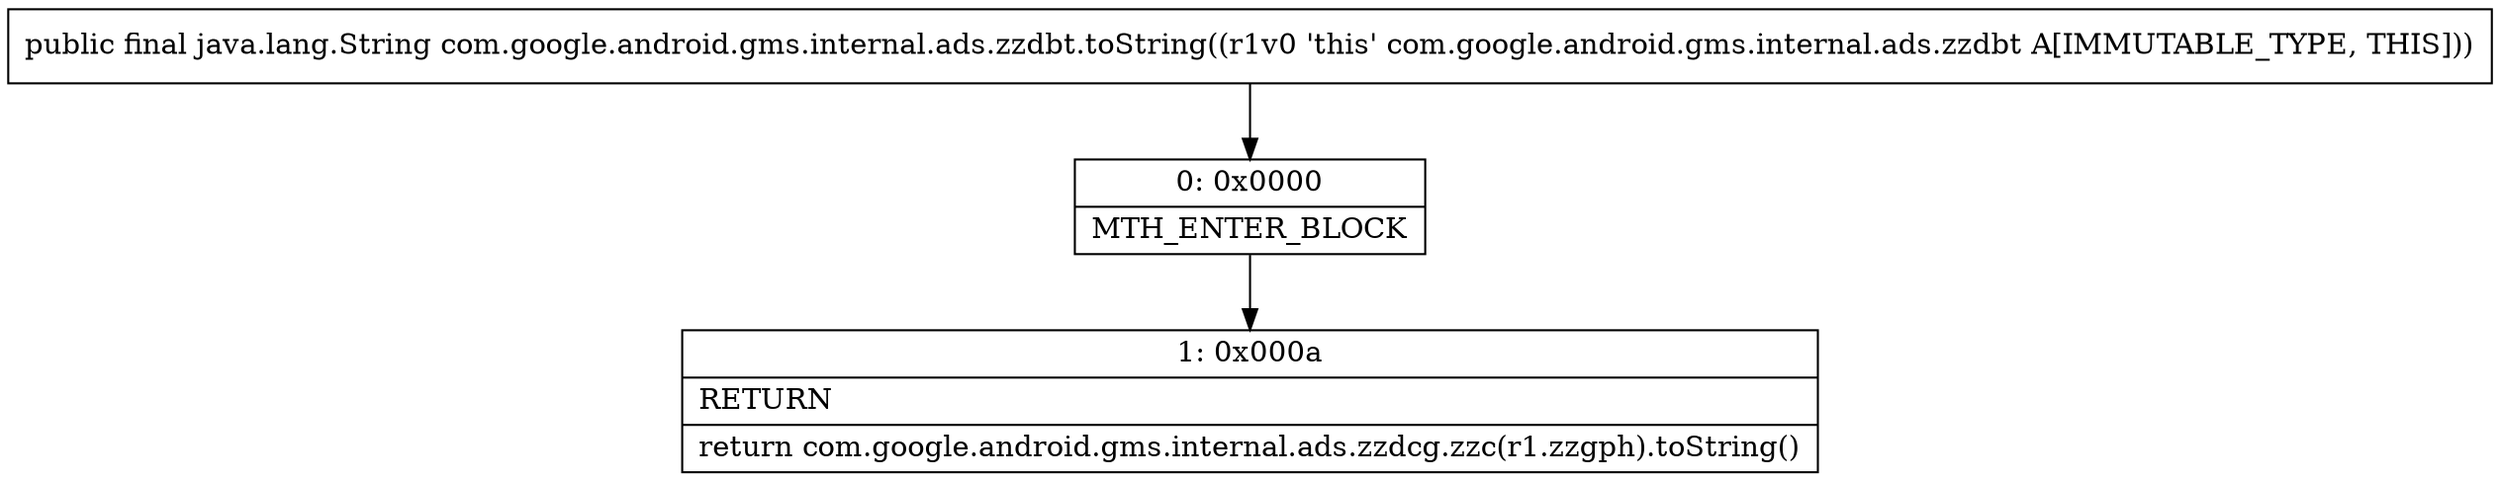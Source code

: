 digraph "CFG forcom.google.android.gms.internal.ads.zzdbt.toString()Ljava\/lang\/String;" {
Node_0 [shape=record,label="{0\:\ 0x0000|MTH_ENTER_BLOCK\l}"];
Node_1 [shape=record,label="{1\:\ 0x000a|RETURN\l|return com.google.android.gms.internal.ads.zzdcg.zzc(r1.zzgph).toString()\l}"];
MethodNode[shape=record,label="{public final java.lang.String com.google.android.gms.internal.ads.zzdbt.toString((r1v0 'this' com.google.android.gms.internal.ads.zzdbt A[IMMUTABLE_TYPE, THIS])) }"];
MethodNode -> Node_0;
Node_0 -> Node_1;
}

